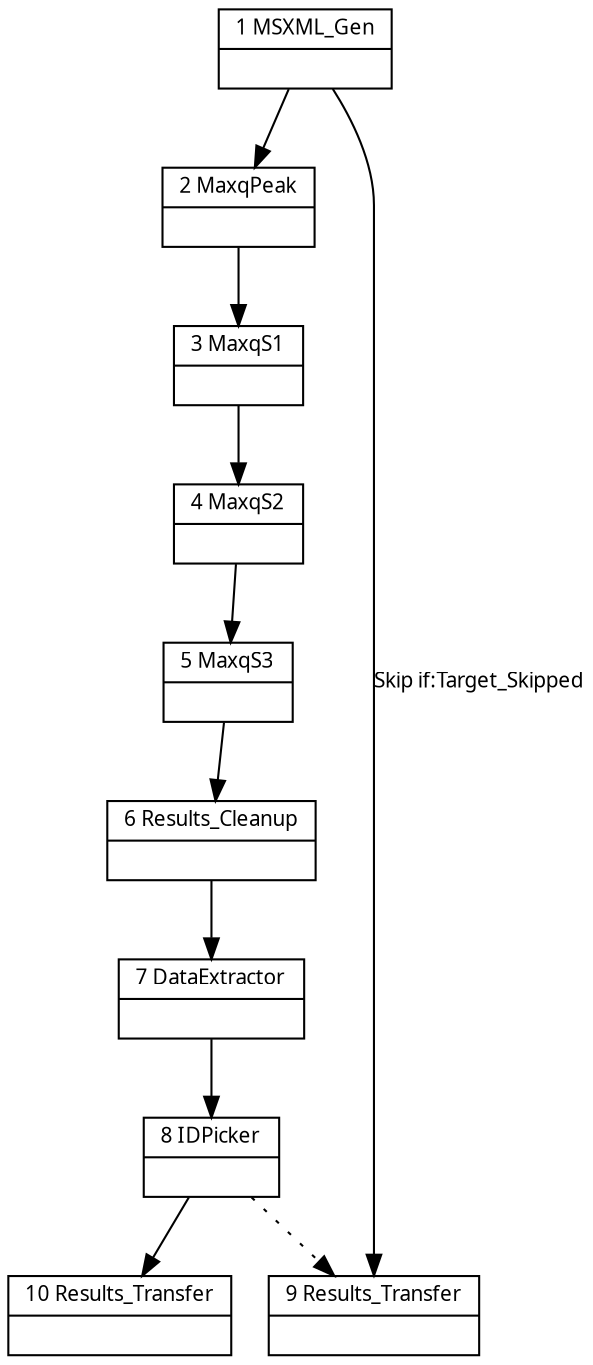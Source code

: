 digraph graphname {
node [ shape = "record"  color=black fontname = "Verdana" fontsize = 10 ]edge [ color=black fontname = "Verdana" fontsize = 10 ]
1 [label = "{ 1 MSXML_Gen|  }"]2 [label = "{ 2 MaxqPeak|  }"]3 [label = "{ 3 MaxqS1|  }"]4 [label = "{ 4 MaxqS2|  }"]5 [label = "{ 5 MaxqS3|  }"]6 [label = "{ 6 Results_Cleanup|  }"]7 [label = "{ 7 DataExtractor|  }"]8 [label = "{ 8 IDPicker|  }"]9 [label = "{ 9 Results_Transfer|  }"]10 [label = "{ 10 Results_Transfer|  }"]1 -> 2  
2 -> 3  
3 -> 4  
4 -> 5  
5 -> 6  
6 -> 7  
7 -> 8  
1 -> 9 [label="Skip if:Target_Skipped"] 
8 -> 9   [style=dotted]
8 -> 10  
}